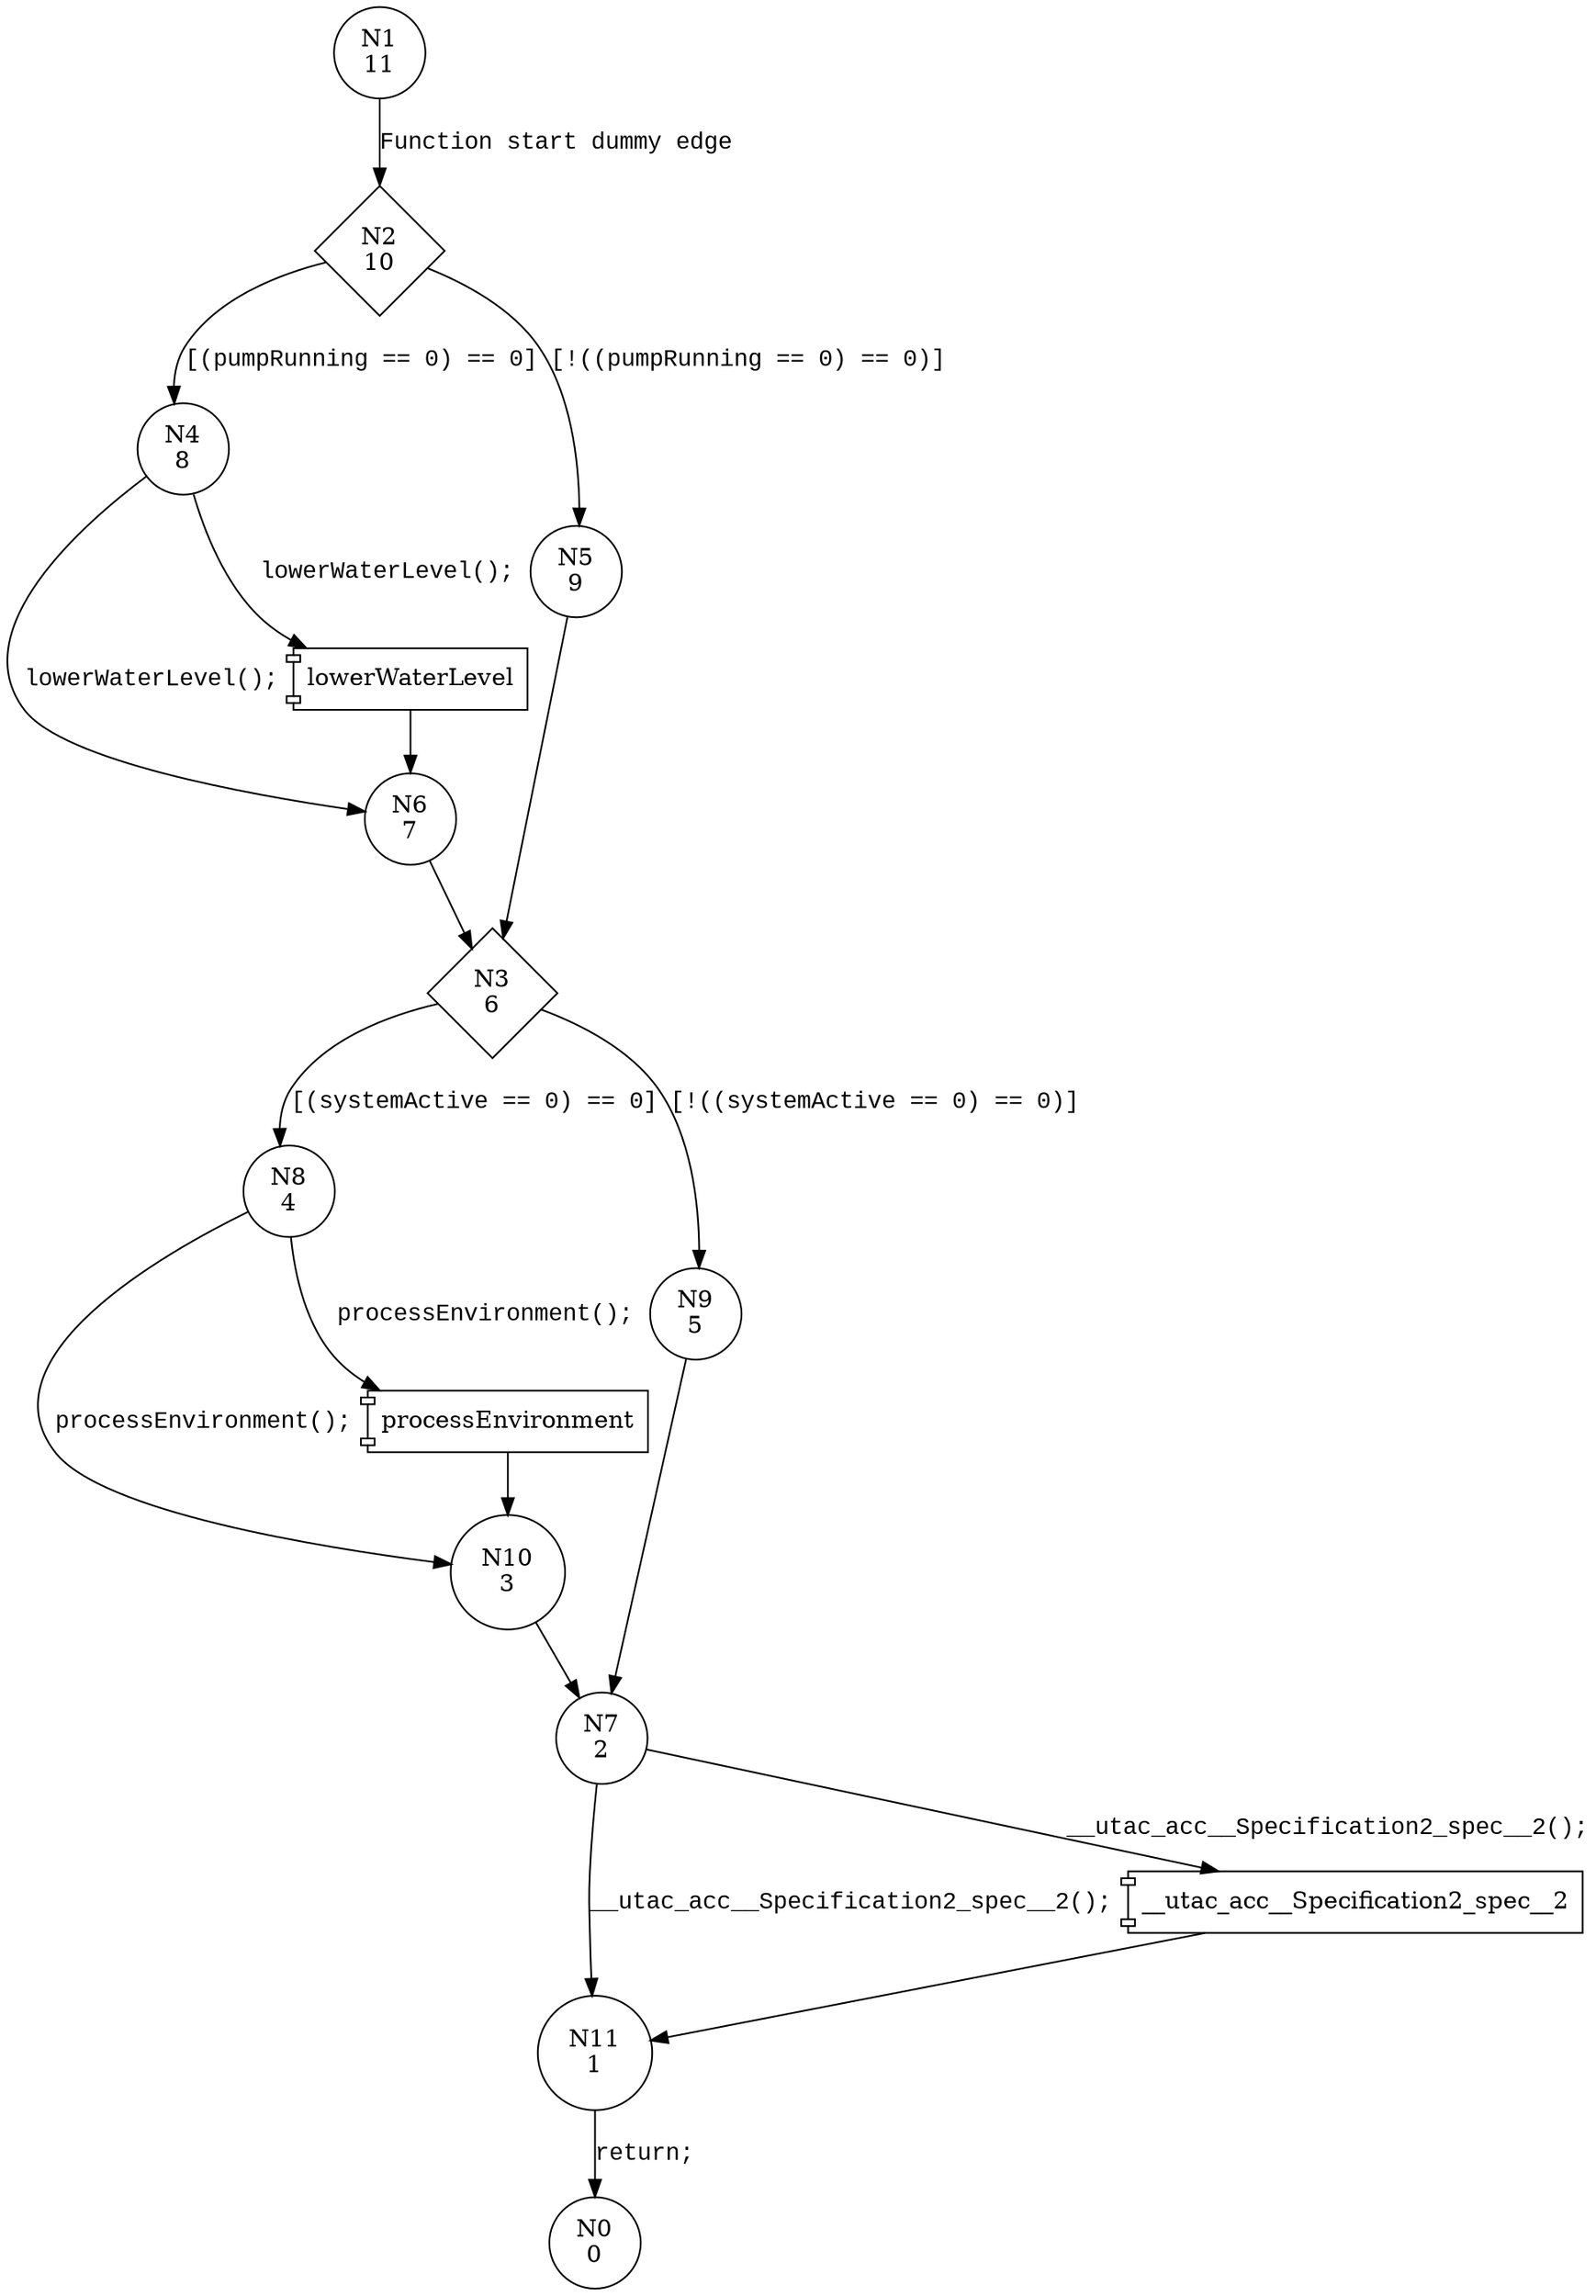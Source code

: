 digraph timeShift {
1 [shape="circle" label="N1\n11"]
2 [shape="diamond" label="N2\n10"]
4 [shape="circle" label="N4\n8"]
5 [shape="circle" label="N5\n9"]
3 [shape="diamond" label="N3\n6"]
8 [shape="circle" label="N8\n4"]
9 [shape="circle" label="N9\n5"]
7 [shape="circle" label="N7\n2"]
11 [shape="circle" label="N11\n1"]
0 [shape="circle" label="N0\n0"]
10 [shape="circle" label="N10\n3"]
6 [shape="circle" label="N6\n7"]
1 -> 2 [label="Function start dummy edge" fontname="Courier New"]
2 -> 4 [label="[(pumpRunning == 0) == 0]" fontname="Courier New"]
2 -> 5 [label="[!((pumpRunning == 0) == 0)]" fontname="Courier New"]
3 -> 8 [label="[(systemActive == 0) == 0]" fontname="Courier New"]
3 -> 9 [label="[!((systemActive == 0) == 0)]" fontname="Courier New"]
100048 [shape="component" label="__utac_acc__Specification2_spec__2"]
7 -> 100048 [label="__utac_acc__Specification2_spec__2();" fontname="Courier New"]
100048 -> 11 [label="" fontname="Courier New"]
7 -> 11 [label="__utac_acc__Specification2_spec__2();" fontname="Courier New"]
11 -> 0 [label="return;" fontname="Courier New"]
100049 [shape="component" label="processEnvironment"]
8 -> 100049 [label="processEnvironment();" fontname="Courier New"]
100049 -> 10 [label="" fontname="Courier New"]
8 -> 10 [label="processEnvironment();" fontname="Courier New"]
10 -> 7 [label="" fontname="Courier New"]
100050 [shape="component" label="lowerWaterLevel"]
4 -> 100050 [label="lowerWaterLevel();" fontname="Courier New"]
100050 -> 6 [label="" fontname="Courier New"]
4 -> 6 [label="lowerWaterLevel();" fontname="Courier New"]
6 -> 3 [label="" fontname="Courier New"]
5 -> 3 [label="" fontname="Courier New"]
9 -> 7 [label="" fontname="Courier New"]
}